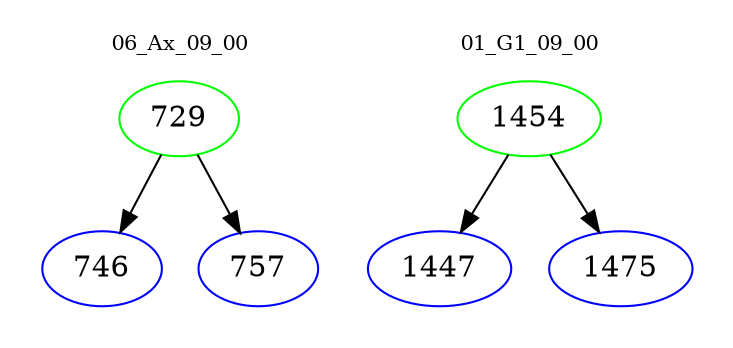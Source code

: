 digraph{
subgraph cluster_0 {
color = white
label = "06_Ax_09_00";
fontsize=10;
T0_729 [label="729", color="green"]
T0_729 -> T0_746 [color="black"]
T0_746 [label="746", color="blue"]
T0_729 -> T0_757 [color="black"]
T0_757 [label="757", color="blue"]
}
subgraph cluster_1 {
color = white
label = "01_G1_09_00";
fontsize=10;
T1_1454 [label="1454", color="green"]
T1_1454 -> T1_1447 [color="black"]
T1_1447 [label="1447", color="blue"]
T1_1454 -> T1_1475 [color="black"]
T1_1475 [label="1475", color="blue"]
}
}
